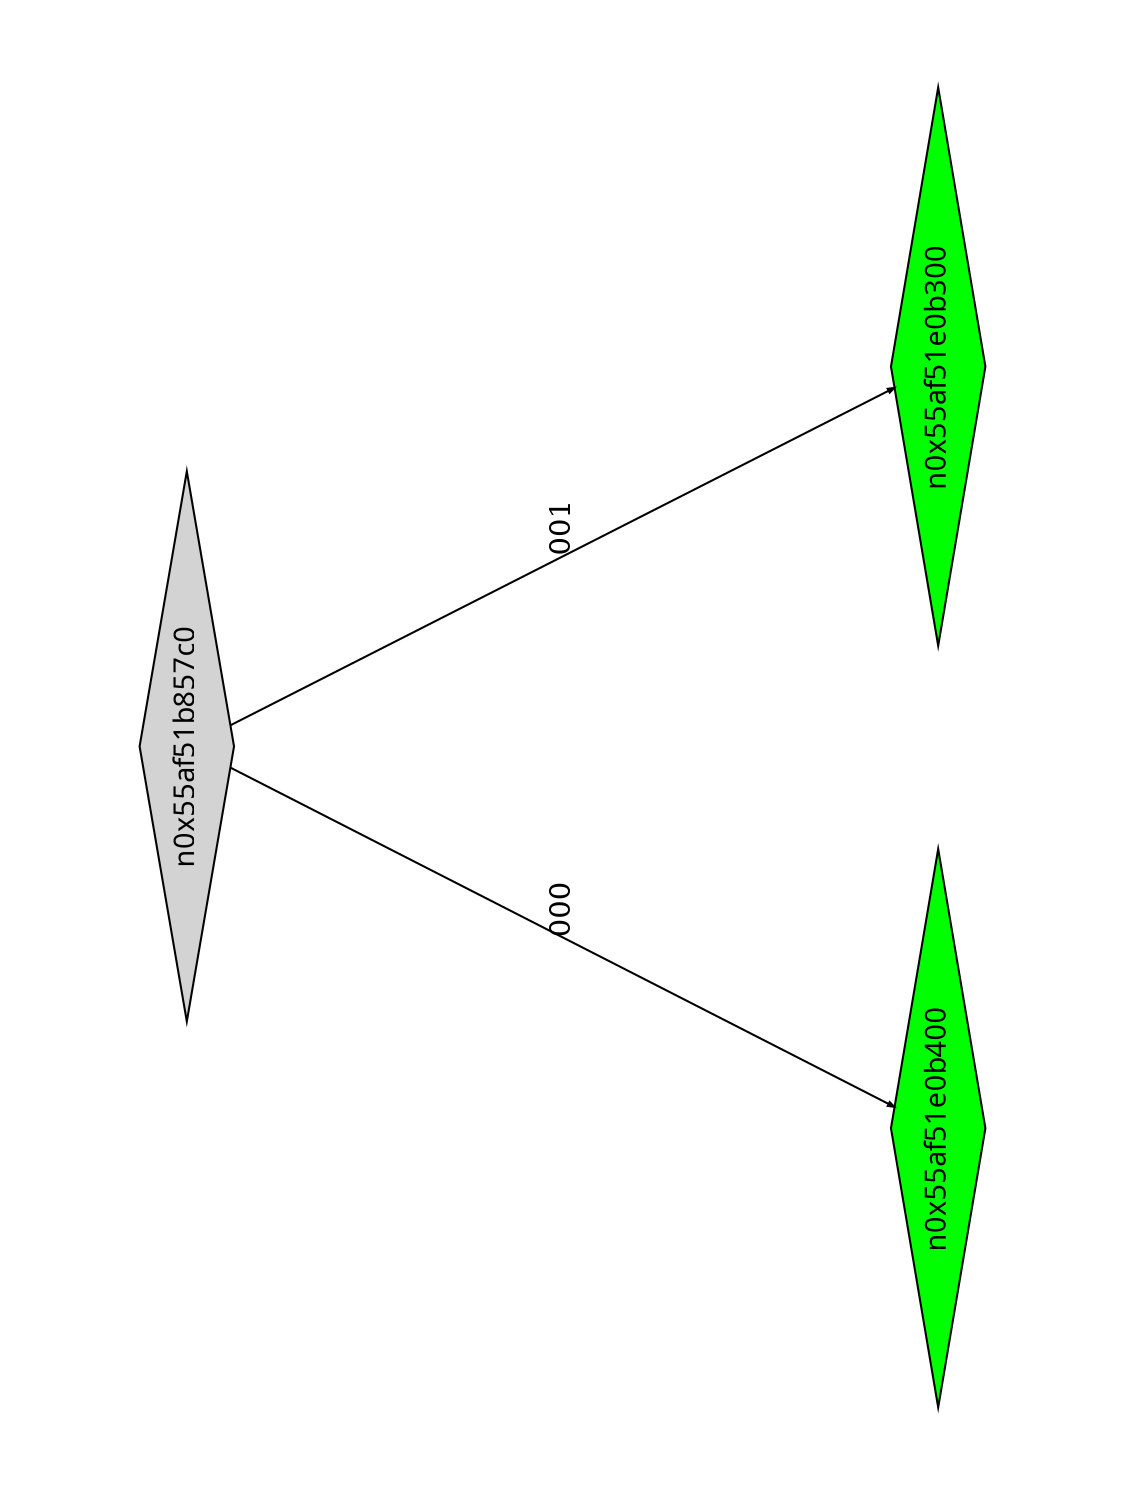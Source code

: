 digraph G {
	size="10,7.5";
	ratio=fill;
	rotate=90;
	center = "true";
	node [style="filled",width=.1,height=.1,fontname="Terminus"]
	edge [arrowsize=.3]
	n0x55af51b857c0 [shape=diamond];
	n0x55af51b857c0 -> n0x55af51e0b400 [label=000];
	n0x55af51b857c0 -> n0x55af51e0b300 [label=001];
	n0x55af51e0b300 [shape=diamond,fillcolor=green];
	n0x55af51e0b400 [shape=diamond,fillcolor=green];
}
